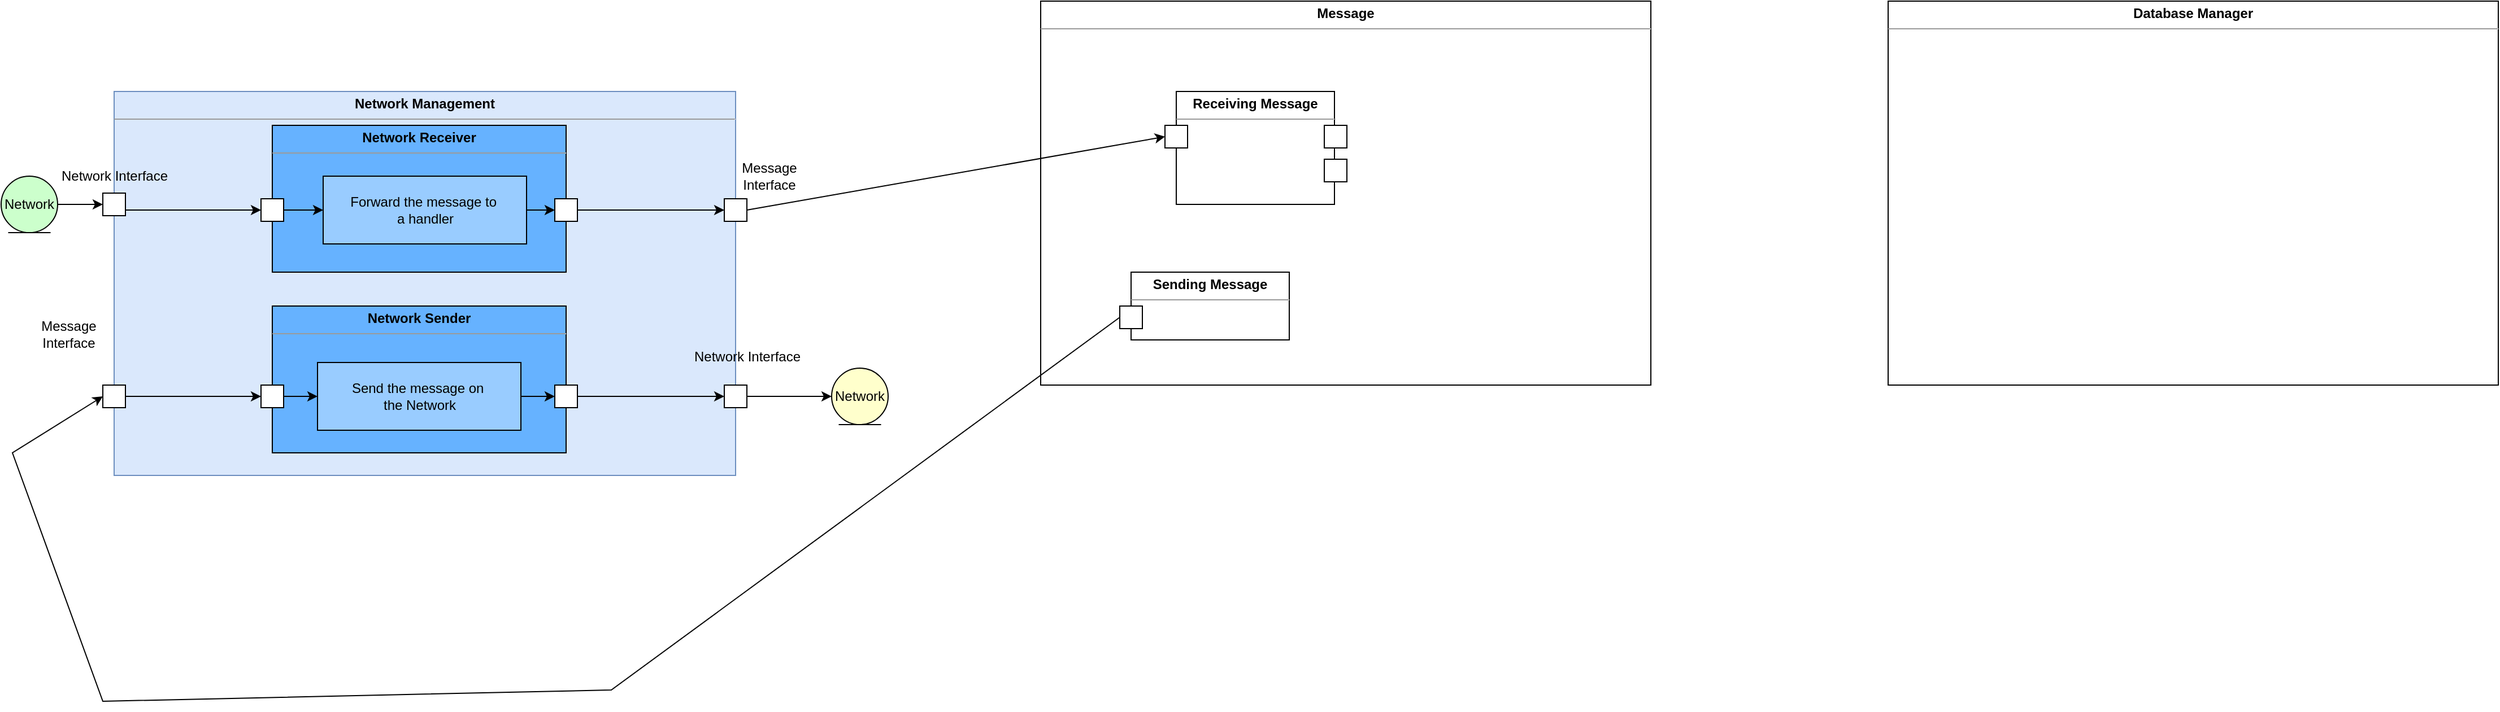 <mxfile version="20.5.3" type="github">
  <diagram id="I6XM2j5greqEby50LAjm" name="Page-1">
    <mxGraphModel dx="1422" dy="737" grid="1" gridSize="10" guides="1" tooltips="1" connect="1" arrows="1" fold="1" page="1" pageScale="1" pageWidth="827" pageHeight="1169" math="0" shadow="0">
      <root>
        <mxCell id="0" />
        <mxCell id="1" parent="0" />
        <mxCell id="x5k6ogktIe7jjmOTtnob-1" value="&lt;p style=&quot;margin:0px;margin-top:4px;text-align:center;&quot;&gt;&lt;b&gt;Message&lt;/b&gt;&lt;/p&gt;&lt;hr size=&quot;1&quot;&gt;&lt;div style=&quot;height:2px;&quot;&gt;&lt;/div&gt;" style="verticalAlign=top;align=left;overflow=fill;fontSize=12;fontFamily=Helvetica;html=1;" vertex="1" parent="1">
          <mxGeometry x="990" y="30" width="540" height="340" as="geometry" />
        </mxCell>
        <mxCell id="1-j21piD-MwdcyqxMTBC-3" value="&lt;p style=&quot;margin:0px;margin-top:4px;text-align:center;&quot;&gt;&lt;b&gt;Network Management&lt;/b&gt;&lt;/p&gt;&lt;hr size=&quot;1&quot;&gt;&lt;div style=&quot;height:2px;&quot;&gt;&lt;/div&gt;" style="verticalAlign=top;align=left;overflow=fill;fontSize=12;fontFamily=Helvetica;html=1;fillColor=#dae8fc;strokeColor=#6c8ebf;" parent="1" vertex="1">
          <mxGeometry x="170" y="110" width="550" height="340" as="geometry" />
        </mxCell>
        <mxCell id="1-j21piD-MwdcyqxMTBC-4" value="" style="rounded=0;whiteSpace=wrap;html=1;" parent="1" vertex="1">
          <mxGeometry x="160" y="200" width="20" height="20" as="geometry" />
        </mxCell>
        <mxCell id="1-j21piD-MwdcyqxMTBC-5" value="Network" style="ellipse;shape=umlEntity;whiteSpace=wrap;html=1;fillColor=#CCFFCC;" parent="1" vertex="1">
          <mxGeometry x="70" y="185" width="50" height="50" as="geometry" />
        </mxCell>
        <mxCell id="1-j21piD-MwdcyqxMTBC-6" value="" style="endArrow=classic;html=1;rounded=0;exitX=1;exitY=0.5;exitDx=0;exitDy=0;entryX=0;entryY=0.5;entryDx=0;entryDy=0;" parent="1" source="1-j21piD-MwdcyqxMTBC-5" target="1-j21piD-MwdcyqxMTBC-4" edge="1">
          <mxGeometry width="50" height="50" relative="1" as="geometry">
            <mxPoint x="390" y="340" as="sourcePoint" />
            <mxPoint x="440" y="290" as="targetPoint" />
          </mxGeometry>
        </mxCell>
        <mxCell id="1-j21piD-MwdcyqxMTBC-7" value="Network Interface" style="text;html=1;align=center;verticalAlign=middle;resizable=0;points=[];autosize=1;strokeColor=none;fillColor=none;" parent="1" vertex="1">
          <mxGeometry x="110" y="170" width="120" height="30" as="geometry" />
        </mxCell>
        <mxCell id="1-j21piD-MwdcyqxMTBC-10" value="&lt;p style=&quot;margin:0px;margin-top:4px;text-align:center;&quot;&gt;&lt;b&gt;Network Receiver&lt;/b&gt;&lt;/p&gt;&lt;hr size=&quot;1&quot;&gt;&lt;div style=&quot;height:2px;&quot;&gt;&lt;/div&gt;" style="verticalAlign=top;align=left;overflow=fill;fontSize=12;fontFamily=Helvetica;html=1;fillColor=#66B2FF;" parent="1" vertex="1">
          <mxGeometry x="310" y="140" width="260" height="130" as="geometry" />
        </mxCell>
        <mxCell id="1-j21piD-MwdcyqxMTBC-12" value="Forward the message to&amp;nbsp;&lt;br&gt;a handler" style="html=1;fillColor=#99CCFF;" parent="1" vertex="1">
          <mxGeometry x="355" y="185" width="180" height="60" as="geometry" />
        </mxCell>
        <mxCell id="1-j21piD-MwdcyqxMTBC-13" value="" style="whiteSpace=wrap;html=1;aspect=fixed;" parent="1" vertex="1">
          <mxGeometry x="300" y="205" width="20" height="20" as="geometry" />
        </mxCell>
        <mxCell id="1-j21piD-MwdcyqxMTBC-14" value="" style="endArrow=classic;html=1;rounded=0;exitX=1;exitY=0.5;exitDx=0;exitDy=0;entryX=0;entryY=0.5;entryDx=0;entryDy=0;" parent="1" source="1-j21piD-MwdcyqxMTBC-4" target="1-j21piD-MwdcyqxMTBC-13" edge="1">
          <mxGeometry width="50" height="50" relative="1" as="geometry">
            <mxPoint x="390" y="330" as="sourcePoint" />
            <mxPoint x="440" y="280" as="targetPoint" />
            <Array as="points">
              <mxPoint x="180" y="215" />
            </Array>
          </mxGeometry>
        </mxCell>
        <mxCell id="1-j21piD-MwdcyqxMTBC-15" value="" style="endArrow=classic;html=1;rounded=0;exitX=1;exitY=0.5;exitDx=0;exitDy=0;entryX=0;entryY=0.5;entryDx=0;entryDy=0;" parent="1" source="1-j21piD-MwdcyqxMTBC-13" target="1-j21piD-MwdcyqxMTBC-12" edge="1">
          <mxGeometry width="50" height="50" relative="1" as="geometry">
            <mxPoint x="390" y="330" as="sourcePoint" />
            <mxPoint x="440" y="280" as="targetPoint" />
          </mxGeometry>
        </mxCell>
        <mxCell id="1-j21piD-MwdcyqxMTBC-16" value="" style="whiteSpace=wrap;html=1;aspect=fixed;" parent="1" vertex="1">
          <mxGeometry x="560" y="205" width="20" height="20" as="geometry" />
        </mxCell>
        <mxCell id="1-j21piD-MwdcyqxMTBC-18" value="" style="endArrow=classic;html=1;rounded=0;entryX=0;entryY=0.5;entryDx=0;entryDy=0;exitX=1;exitY=0.5;exitDx=0;exitDy=0;" parent="1" source="1-j21piD-MwdcyqxMTBC-12" target="1-j21piD-MwdcyqxMTBC-16" edge="1">
          <mxGeometry width="50" height="50" relative="1" as="geometry">
            <mxPoint x="390" y="330" as="sourcePoint" />
            <mxPoint x="440" y="280" as="targetPoint" />
          </mxGeometry>
        </mxCell>
        <mxCell id="1-j21piD-MwdcyqxMTBC-19" value="" style="whiteSpace=wrap;html=1;aspect=fixed;" parent="1" vertex="1">
          <mxGeometry x="710" y="205" width="20" height="20" as="geometry" />
        </mxCell>
        <mxCell id="1-j21piD-MwdcyqxMTBC-20" value="" style="endArrow=classic;html=1;rounded=0;entryX=0;entryY=0.5;entryDx=0;entryDy=0;exitX=1;exitY=0.5;exitDx=0;exitDy=0;" parent="1" source="1-j21piD-MwdcyqxMTBC-16" target="1-j21piD-MwdcyqxMTBC-19" edge="1">
          <mxGeometry width="50" height="50" relative="1" as="geometry">
            <mxPoint x="390" y="330" as="sourcePoint" />
            <mxPoint x="440" y="280" as="targetPoint" />
          </mxGeometry>
        </mxCell>
        <mxCell id="1-j21piD-MwdcyqxMTBC-21" value="Message Interface" style="text;html=1;strokeColor=none;fillColor=none;align=center;verticalAlign=middle;whiteSpace=wrap;rounded=0;" parent="1" vertex="1">
          <mxGeometry x="720" y="170" width="60" height="30" as="geometry" />
        </mxCell>
        <mxCell id="1-j21piD-MwdcyqxMTBC-23" value="" style="endArrow=classic;html=1;rounded=0;exitX=1;exitY=0.5;exitDx=0;exitDy=0;entryX=0;entryY=0.5;entryDx=0;entryDy=0;" parent="1" source="1-j21piD-MwdcyqxMTBC-19" target="x5k6ogktIe7jjmOTtnob-5" edge="1">
          <mxGeometry width="50" height="50" relative="1" as="geometry">
            <mxPoint x="390" y="330" as="sourcePoint" />
            <mxPoint x="800" y="215" as="targetPoint" />
          </mxGeometry>
        </mxCell>
        <mxCell id="1-j21piD-MwdcyqxMTBC-24" value="&lt;p style=&quot;margin:0px;margin-top:4px;text-align:center;&quot;&gt;&lt;b&gt;Network Sender&lt;/b&gt;&lt;/p&gt;&lt;hr size=&quot;1&quot;&gt;&lt;div style=&quot;height:2px;&quot;&gt;&lt;/div&gt;" style="verticalAlign=top;align=left;overflow=fill;fontSize=12;fontFamily=Helvetica;html=1;fillColor=#66B2FF;" parent="1" vertex="1">
          <mxGeometry x="310" y="300" width="260" height="130" as="geometry" />
        </mxCell>
        <mxCell id="1-j21piD-MwdcyqxMTBC-27" value="" style="rounded=0;whiteSpace=wrap;html=1;" parent="1" vertex="1">
          <mxGeometry x="160" y="370" width="20" height="20" as="geometry" />
        </mxCell>
        <mxCell id="1-j21piD-MwdcyqxMTBC-28" value="Send the message on&amp;nbsp;&lt;br&gt;the Network" style="html=1;fillColor=#99CCFF;" parent="1" vertex="1">
          <mxGeometry x="350" y="350" width="180" height="60" as="geometry" />
        </mxCell>
        <mxCell id="1-j21piD-MwdcyqxMTBC-29" value="" style="whiteSpace=wrap;html=1;aspect=fixed;" parent="1" vertex="1">
          <mxGeometry x="300" y="370" width="20" height="20" as="geometry" />
        </mxCell>
        <mxCell id="1-j21piD-MwdcyqxMTBC-30" value="" style="whiteSpace=wrap;html=1;aspect=fixed;" parent="1" vertex="1">
          <mxGeometry x="560" y="370" width="20" height="20" as="geometry" />
        </mxCell>
        <mxCell id="1-j21piD-MwdcyqxMTBC-31" value="" style="whiteSpace=wrap;html=1;aspect=fixed;" parent="1" vertex="1">
          <mxGeometry x="710" y="370" width="20" height="20" as="geometry" />
        </mxCell>
        <mxCell id="1-j21piD-MwdcyqxMTBC-32" value="Network" style="ellipse;shape=umlEntity;whiteSpace=wrap;html=1;fillColor=#FFFFCC;" parent="1" vertex="1">
          <mxGeometry x="805" y="355" width="50" height="50" as="geometry" />
        </mxCell>
        <mxCell id="1-j21piD-MwdcyqxMTBC-33" value="Network Interface" style="text;html=1;align=center;verticalAlign=middle;resizable=0;points=[];autosize=1;strokeColor=none;fillColor=none;" parent="1" vertex="1">
          <mxGeometry x="670" y="330" width="120" height="30" as="geometry" />
        </mxCell>
        <mxCell id="1-j21piD-MwdcyqxMTBC-34" value="Message Interface" style="text;html=1;strokeColor=none;fillColor=none;align=center;verticalAlign=middle;whiteSpace=wrap;rounded=0;" parent="1" vertex="1">
          <mxGeometry x="100" y="310" width="60" height="30" as="geometry" />
        </mxCell>
        <mxCell id="1-j21piD-MwdcyqxMTBC-35" value="" style="endArrow=classic;html=1;rounded=0;entryX=0;entryY=0.5;entryDx=0;entryDy=0;exitX=0;exitY=0.5;exitDx=0;exitDy=0;" parent="1" source="x5k6ogktIe7jjmOTtnob-3" target="1-j21piD-MwdcyqxMTBC-27" edge="1">
          <mxGeometry width="50" height="50" relative="1" as="geometry">
            <mxPoint x="120" y="380" as="sourcePoint" />
            <mxPoint x="440" y="280" as="targetPoint" />
            <Array as="points">
              <mxPoint x="610" y="640" />
              <mxPoint x="160" y="650" />
              <mxPoint x="80" y="430" />
            </Array>
          </mxGeometry>
        </mxCell>
        <mxCell id="1-j21piD-MwdcyqxMTBC-36" value="" style="endArrow=classic;html=1;rounded=0;exitX=1;exitY=0.5;exitDx=0;exitDy=0;entryX=0;entryY=0.5;entryDx=0;entryDy=0;" parent="1" source="1-j21piD-MwdcyqxMTBC-27" target="1-j21piD-MwdcyqxMTBC-29" edge="1">
          <mxGeometry width="50" height="50" relative="1" as="geometry">
            <mxPoint x="390" y="330" as="sourcePoint" />
            <mxPoint x="440" y="280" as="targetPoint" />
          </mxGeometry>
        </mxCell>
        <mxCell id="1-j21piD-MwdcyqxMTBC-37" value="" style="endArrow=classic;html=1;rounded=0;exitX=1;exitY=0.5;exitDx=0;exitDy=0;entryX=0;entryY=0.5;entryDx=0;entryDy=0;" parent="1" source="1-j21piD-MwdcyqxMTBC-29" target="1-j21piD-MwdcyqxMTBC-28" edge="1">
          <mxGeometry width="50" height="50" relative="1" as="geometry">
            <mxPoint x="390" y="330" as="sourcePoint" />
            <mxPoint x="440" y="280" as="targetPoint" />
          </mxGeometry>
        </mxCell>
        <mxCell id="1-j21piD-MwdcyqxMTBC-38" value="" style="endArrow=classic;html=1;rounded=0;exitX=1;exitY=0.5;exitDx=0;exitDy=0;entryX=0;entryY=0.5;entryDx=0;entryDy=0;" parent="1" source="1-j21piD-MwdcyqxMTBC-28" target="1-j21piD-MwdcyqxMTBC-30" edge="1">
          <mxGeometry width="50" height="50" relative="1" as="geometry">
            <mxPoint x="390" y="330" as="sourcePoint" />
            <mxPoint x="440" y="280" as="targetPoint" />
          </mxGeometry>
        </mxCell>
        <mxCell id="1-j21piD-MwdcyqxMTBC-39" value="" style="endArrow=classic;html=1;rounded=0;exitX=1;exitY=0.5;exitDx=0;exitDy=0;entryX=0;entryY=0.5;entryDx=0;entryDy=0;" parent="1" source="1-j21piD-MwdcyqxMTBC-30" target="1-j21piD-MwdcyqxMTBC-31" edge="1">
          <mxGeometry width="50" height="50" relative="1" as="geometry">
            <mxPoint x="390" y="330" as="sourcePoint" />
            <mxPoint x="440" y="280" as="targetPoint" />
          </mxGeometry>
        </mxCell>
        <mxCell id="1-j21piD-MwdcyqxMTBC-40" value="" style="endArrow=classic;html=1;rounded=0;exitX=1;exitY=0.5;exitDx=0;exitDy=0;entryX=0;entryY=0.5;entryDx=0;entryDy=0;" parent="1" source="1-j21piD-MwdcyqxMTBC-31" target="1-j21piD-MwdcyqxMTBC-32" edge="1">
          <mxGeometry width="50" height="50" relative="1" as="geometry">
            <mxPoint x="390" y="330" as="sourcePoint" />
            <mxPoint x="440" y="280" as="targetPoint" />
          </mxGeometry>
        </mxCell>
        <mxCell id="x5k6ogktIe7jjmOTtnob-2" value="&lt;p style=&quot;margin:0px;margin-top:4px;text-align:center;&quot;&gt;&lt;b&gt;Sending Message&lt;/b&gt;&lt;br&gt;&lt;/p&gt;&lt;hr size=&quot;1&quot;&gt;&lt;div style=&quot;height:2px;&quot;&gt;&lt;/div&gt;" style="verticalAlign=top;align=left;overflow=fill;fontSize=12;fontFamily=Helvetica;html=1;" vertex="1" parent="1">
          <mxGeometry x="1070" y="270" width="140" height="60" as="geometry" />
        </mxCell>
        <mxCell id="x5k6ogktIe7jjmOTtnob-3" value="" style="whiteSpace=wrap;html=1;aspect=fixed;" vertex="1" parent="1">
          <mxGeometry x="1060" y="300" width="20" height="20" as="geometry" />
        </mxCell>
        <mxCell id="x5k6ogktIe7jjmOTtnob-4" value="&lt;p style=&quot;margin:0px;margin-top:4px;text-align:center;&quot;&gt;&lt;b&gt;Receiving Message&lt;/b&gt;&lt;br&gt;&lt;/p&gt;&lt;hr size=&quot;1&quot;&gt;&lt;div style=&quot;height:2px;&quot;&gt;&lt;/div&gt;" style="verticalAlign=top;align=left;overflow=fill;fontSize=12;fontFamily=Helvetica;html=1;" vertex="1" parent="1">
          <mxGeometry x="1110" y="110" width="140" height="100" as="geometry" />
        </mxCell>
        <mxCell id="x5k6ogktIe7jjmOTtnob-5" value="" style="whiteSpace=wrap;html=1;aspect=fixed;" vertex="1" parent="1">
          <mxGeometry x="1100" y="140" width="20" height="20" as="geometry" />
        </mxCell>
        <mxCell id="x5k6ogktIe7jjmOTtnob-6" value="" style="whiteSpace=wrap;html=1;aspect=fixed;" vertex="1" parent="1">
          <mxGeometry x="1241" y="140" width="20" height="20" as="geometry" />
        </mxCell>
        <mxCell id="x5k6ogktIe7jjmOTtnob-7" value="" style="whiteSpace=wrap;html=1;aspect=fixed;" vertex="1" parent="1">
          <mxGeometry x="1241" y="170" width="20" height="20" as="geometry" />
        </mxCell>
        <mxCell id="x5k6ogktIe7jjmOTtnob-8" value="&lt;p style=&quot;margin:0px;margin-top:4px;text-align:center;&quot;&gt;&lt;b&gt;Database Manager&lt;br&gt;&lt;/b&gt;&lt;/p&gt;&lt;hr size=&quot;1&quot;&gt;&lt;div style=&quot;height:2px;&quot;&gt;&lt;/div&gt;" style="verticalAlign=top;align=left;overflow=fill;fontSize=12;fontFamily=Helvetica;html=1;" vertex="1" parent="1">
          <mxGeometry x="1740" y="30" width="540" height="340" as="geometry" />
        </mxCell>
      </root>
    </mxGraphModel>
  </diagram>
</mxfile>
